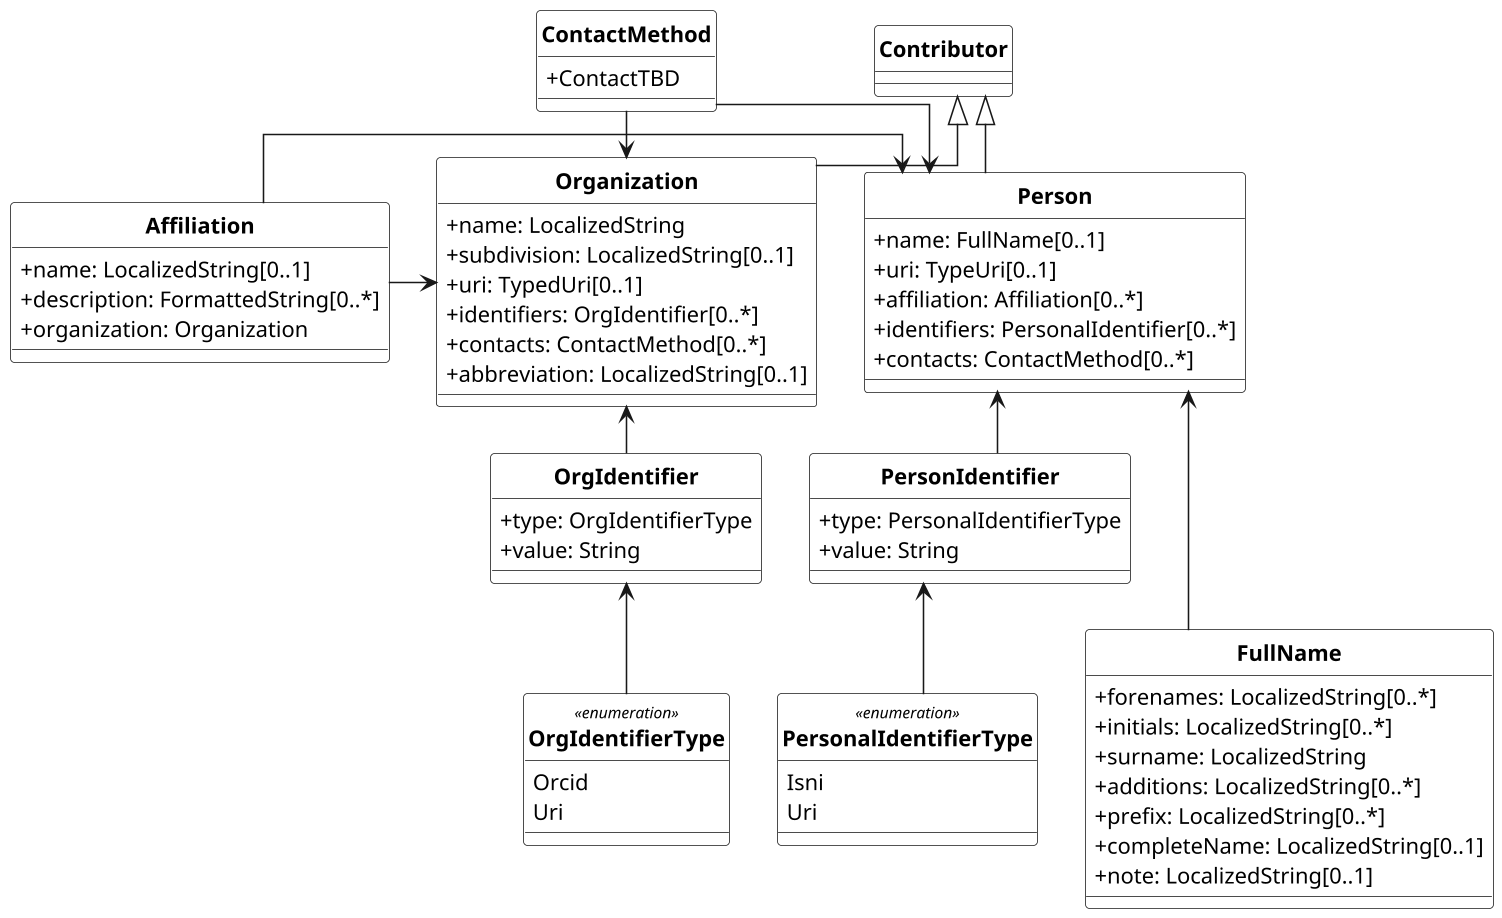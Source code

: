 @startuml RelBib_Contributor
/'
Diagram:        RelBib_Citation
DateCreate:     30/08/2018
Description:    These bibliographic models are developed to consolidate and standardize the data models used for bibliographic and citation purposes.
                These models are meant to be fully compatible with ISO 690 and ISO TC 46’s (and SC 4, SC 9) work on bibliography.
                They are used extensively in the following projects as containers for bibliographic data management and for managing document metadata:

                - ISO Standards
                - CSD Standards
                - Chinese Standards (GB and family)
                - ISO bibliography gem
                
                Below are the UML diagrams.
                The document models are expressed as UML and as RelaxNG Compact (RNC) grammars; see discussion under Grammars. This repository contains the RNC grammars for the base BibliographicItem model, Citation model and the Contributor model.
                The document models are currently used by IsoDoc-based authoring tools for standards, which convert Asciidoctor source to XML representations of the document models, and validate the XML generated against the RNC schemas:
                
                - https://github.com/riboseinc/asciidoctor-iso
                - https://github.com/riboseinc/asciidoctor-csd
                - https://github.com/riboseinc/asciidoctor-gb
                
                They are also used by tools that render those XML representations of the document models, into HTML and Microsoft Word:
                
                - https://github.com/riboseinc/isodoc
                - https://github.com/riboseinc/asciidoctor-csd (inheriting from isodoc)
                - https://github.com/riboseinc/asciidoctor-gb (inheriting from isodoc)

Hystory of changes:
> DD/MM/YYYY
    - 
    - 
'/

'******* CONFIGURATION ************************************************
top to bottom direction
skinparam classAttributeIconSize 0
skinparam Dpi 150
skinparam Monochrome true
skinparam LineType ortho
skinparam nodesep 30
skinparam ranksep 30
hide circle
/' skinparam CircledCharacterRadius 0 '/
/' skinparam CircledCharacterFontSize 0 '/
skinparam Default {
TextAlignment center
FontName Helvetica
}
skinparam Class {
AttributeIconSize 0
BackgroundColor White
FontStyle bold
StereotypeFontSize 10
}
skinparam Rectangle {
BackgroundColor White
FontStyle bold
FontSize 11
StereotypeFontSize 10
}
skinparam Object {
BackgroundColor White
FontStyle bold
FontSize 11
StereotypeFontSize 10
}
skinparam Entity {
StereotypeFontSize 10
}

'******* CLASS DEFINITION *********************************************
class Contributor {

}

together {
    class Person{
        +name: FullName[0..1]
        +uri: TypeUri[0..1]
        +affiliation: Affiliation[0..*]
        +identifiers: PersonalIdentifier[0..*]
        +contacts: ContactMethod[0..*]
    }

    class ContactMethod{
        +ContactTBD
    }

    class Organization{
        +name: LocalizedString
        +subdivision: LocalizedString[0..1]
        +uri: TypedUri[0..1]
        +identifiers: OrgIdentifier[0..*]
        +contacts: ContactMethod[0..*]
        +abbreviation: LocalizedString[0..1]
    }
}

together {
    class PersonIdentifier {
        +type: PersonalIdentifierType
        +value: String
    }

    class Affiliation{
        +name: LocalizedString[0..1]
        +description: FormattedString[0..*]
        +organization: Organization
    }

    class OrgIdentifier{
        +type: OrgIdentifierType
        +value: String
    }

}


together {
    enum PersonalIdentifierType <<enumeration>>{
        Isni
        Uri
    }

    class FullName{
        +forenames: LocalizedString[0..*]
        +initials: LocalizedString[0..*]
        +surname: LocalizedString
        +additions: LocalizedString[0..*]
        +prefix: LocalizedString[0..*]
        +completeName: LocalizedString[0..1]
        +note: LocalizedString[0..1]
    }

    enum OrgIdentifierType <<enumeration>>{
        Orcid
        Uri
    }
}


'******* NOTES ********************************************************

'******* CLASS RELATIONS **********************************************
Contributor <|-- Person
Contributor <|-- Organization

Person <-left- ContactMethod
ContactMethod -right-> Organization

Person <-- PersonIdentifier
PersonIdentifier <-- PersonalIdentifierType

Person <-left- Affiliation
Affiliation -right-> Organization

ContactMethod -[hidden]- Affiliation

Person <-- FullName

Organization <-- OrgIdentifier
OrgIdentifier <-- OrgIdentifierType

@enduml
